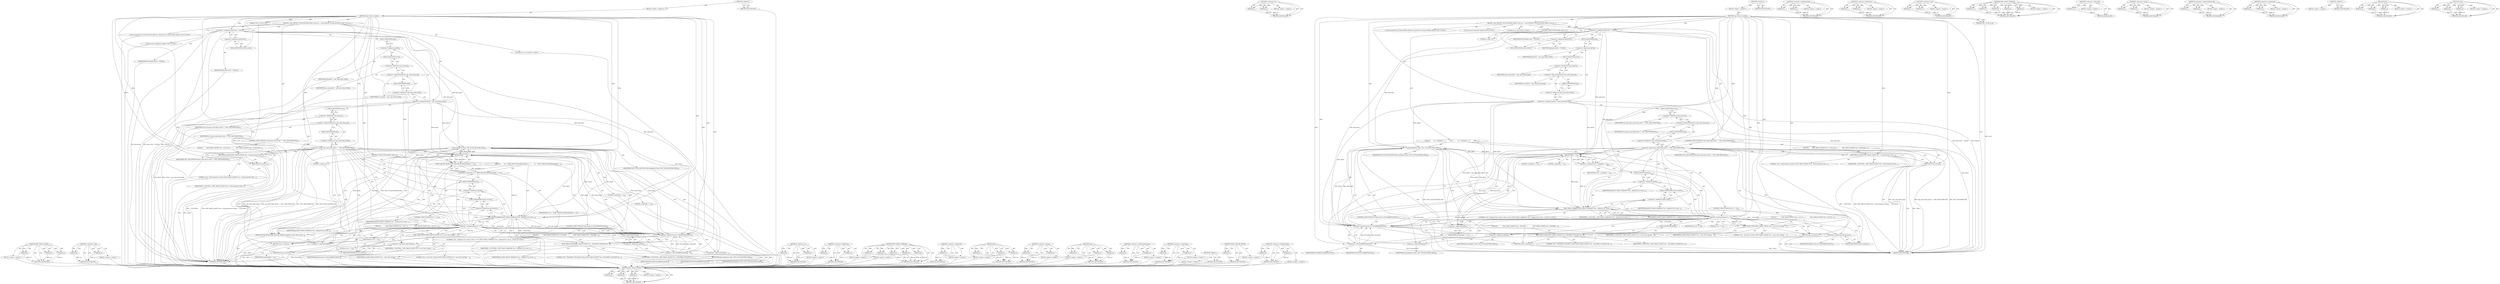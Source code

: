 digraph "&lt;operator&gt;.lessEqualsThan" {
vulnerable_146 [label=<(METHOD,BTIF_TRACE_EVENT)>];
vulnerable_147 [label=<(PARAM,p1)>];
vulnerable_148 [label=<(PARAM,p2)>];
vulnerable_149 [label=<(PARAM,p3)>];
vulnerable_150 [label=<(BLOCK,&lt;empty&gt;,&lt;empty&gt;)>];
vulnerable_151 [label=<(METHOD_RETURN,ANY)>];
vulnerable_175 [label=<(METHOD,&lt;operator&gt;.or)>];
vulnerable_176 [label=<(PARAM,p1)>];
vulnerable_177 [label=<(PARAM,p2)>];
vulnerable_178 [label=<(BLOCK,&lt;empty&gt;,&lt;empty&gt;)>];
vulnerable_179 [label=<(METHOD_RETURN,ANY)>];
vulnerable_6 [label=<(METHOD,&lt;global&gt;)<SUB>1</SUB>>];
vulnerable_7 [label=<(BLOCK,&lt;empty&gt;,&lt;empty&gt;)<SUB>1</SUB>>];
vulnerable_8 [label=<(METHOD,uipc_flush_ch_locked)<SUB>1</SUB>>];
vulnerable_9 [label=<(PARAM,tUIPC_CH_ID ch_id)<SUB>1</SUB>>];
vulnerable_10 [label=<(BLOCK,{
 char buf[UIPC_FLUSH_BUFFER_SIZE];
 struct po...,{
 char buf[UIPC_FLUSH_BUFFER_SIZE];
 struct po...)<SUB>2</SUB>>];
vulnerable_11 [label="<(LOCAL,char[UIPC_FLUSH_BUFFER_SIZE] buf: char[UIPC_FLUSH_BUFFER_SIZE])<SUB>3</SUB>>"];
vulnerable_12 [label="<(LOCAL,struct pollfd pfd: pollfd)<SUB>4</SUB>>"];
vulnerable_13 [label="<(LOCAL,int ret: int)<SUB>5</SUB>>"];
vulnerable_14 [label=<(&lt;operator&gt;.assignment,pfd.events = POLLIN)<SUB>7</SUB>>];
vulnerable_15 [label=<(&lt;operator&gt;.fieldAccess,pfd.events)<SUB>7</SUB>>];
vulnerable_16 [label=<(IDENTIFIER,pfd,pfd.events = POLLIN)<SUB>7</SUB>>];
vulnerable_17 [label=<(FIELD_IDENTIFIER,events,events)<SUB>7</SUB>>];
vulnerable_18 [label=<(IDENTIFIER,POLLIN,pfd.events = POLLIN)<SUB>7</SUB>>];
vulnerable_19 [label=<(&lt;operator&gt;.assignment,pfd.fd = uipc_main.ch[ch_id].fd)<SUB>8</SUB>>];
vulnerable_20 [label=<(&lt;operator&gt;.fieldAccess,pfd.fd)<SUB>8</SUB>>];
vulnerable_21 [label=<(IDENTIFIER,pfd,pfd.fd = uipc_main.ch[ch_id].fd)<SUB>8</SUB>>];
vulnerable_22 [label=<(FIELD_IDENTIFIER,fd,fd)<SUB>8</SUB>>];
vulnerable_23 [label=<(&lt;operator&gt;.fieldAccess,uipc_main.ch[ch_id].fd)<SUB>8</SUB>>];
vulnerable_24 [label=<(&lt;operator&gt;.indirectIndexAccess,uipc_main.ch[ch_id])<SUB>8</SUB>>];
vulnerable_25 [label=<(&lt;operator&gt;.fieldAccess,uipc_main.ch)<SUB>8</SUB>>];
vulnerable_26 [label=<(IDENTIFIER,uipc_main,pfd.fd = uipc_main.ch[ch_id].fd)<SUB>8</SUB>>];
vulnerable_27 [label=<(FIELD_IDENTIFIER,ch,ch)<SUB>8</SUB>>];
vulnerable_28 [label=<(IDENTIFIER,ch_id,pfd.fd = uipc_main.ch[ch_id].fd)<SUB>8</SUB>>];
vulnerable_29 [label=<(FIELD_IDENTIFIER,fd,fd)<SUB>8</SUB>>];
vulnerable_30 [label=<(CONTROL_STRUCTURE,IF,if (uipc_main.ch[ch_id].fd == UIPC_DISCONNECTED))<SUB>10</SUB>>];
vulnerable_31 [label=<(&lt;operator&gt;.equals,uipc_main.ch[ch_id].fd == UIPC_DISCONNECTED)<SUB>10</SUB>>];
vulnerable_32 [label=<(&lt;operator&gt;.fieldAccess,uipc_main.ch[ch_id].fd)<SUB>10</SUB>>];
vulnerable_33 [label=<(&lt;operator&gt;.indirectIndexAccess,uipc_main.ch[ch_id])<SUB>10</SUB>>];
vulnerable_34 [label=<(&lt;operator&gt;.fieldAccess,uipc_main.ch)<SUB>10</SUB>>];
vulnerable_35 [label=<(IDENTIFIER,uipc_main,uipc_main.ch[ch_id].fd == UIPC_DISCONNECTED)<SUB>10</SUB>>];
vulnerable_36 [label=<(FIELD_IDENTIFIER,ch,ch)<SUB>10</SUB>>];
vulnerable_37 [label=<(IDENTIFIER,ch_id,uipc_main.ch[ch_id].fd == UIPC_DISCONNECTED)<SUB>10</SUB>>];
vulnerable_38 [label=<(FIELD_IDENTIFIER,fd,fd)<SUB>10</SUB>>];
vulnerable_39 [label=<(IDENTIFIER,UIPC_DISCONNECTED,uipc_main.ch[ch_id].fd == UIPC_DISCONNECTED)<SUB>10</SUB>>];
vulnerable_40 [label=<(BLOCK,{
        BTIF_TRACE_EVENT(&quot;%s() - fd disconnec...,{
        BTIF_TRACE_EVENT(&quot;%s() - fd disconnec...)<SUB>11</SUB>>];
vulnerable_41 [label=<(BTIF_TRACE_EVENT,BTIF_TRACE_EVENT(&quot;%s() - fd disconnected. Exiti...)<SUB>12</SUB>>];
vulnerable_42 [label=<(LITERAL,&quot;%s() - fd disconnected. Exiting&quot;,BTIF_TRACE_EVENT(&quot;%s() - fd disconnected. Exiti...)<SUB>12</SUB>>];
vulnerable_43 [label=<(IDENTIFIER,__FUNCTION__,BTIF_TRACE_EVENT(&quot;%s() - fd disconnected. Exiti...)<SUB>12</SUB>>];
vulnerable_44 [label=<(RETURN,return;,return;)<SUB>13</SUB>>];
vulnerable_45 [label=<(CONTROL_STRUCTURE,WHILE,while (1))<SUB>17</SUB>>];
vulnerable_46 [label=<(LITERAL,1,while (1))<SUB>17</SUB>>];
vulnerable_47 [label=<(BLOCK,{
        ret = poll(&amp;pfd, 1, 1);
         BTIF...,{
        ret = poll(&amp;pfd, 1, 1);
         BTIF...)<SUB>18</SUB>>];
vulnerable_48 [label=<(&lt;operator&gt;.assignment,ret = poll(&amp;pfd, 1, 1))<SUB>19</SUB>>];
vulnerable_49 [label=<(IDENTIFIER,ret,ret = poll(&amp;pfd, 1, 1))<SUB>19</SUB>>];
vulnerable_50 [label=<(poll,poll(&amp;pfd, 1, 1))<SUB>19</SUB>>];
vulnerable_51 [label=<(&lt;operator&gt;.addressOf,&amp;pfd)<SUB>19</SUB>>];
vulnerable_52 [label=<(IDENTIFIER,pfd,poll(&amp;pfd, 1, 1))<SUB>19</SUB>>];
vulnerable_53 [label=<(LITERAL,1,poll(&amp;pfd, 1, 1))<SUB>19</SUB>>];
vulnerable_54 [label=<(LITERAL,1,poll(&amp;pfd, 1, 1))<SUB>19</SUB>>];
vulnerable_55 [label=<(BTIF_TRACE_VERBOSE,BTIF_TRACE_VERBOSE(&quot;%s() - polling fd %d, reven...)<SUB>20</SUB>>];
vulnerable_56 [label="<(LITERAL,&quot;%s() - polling fd %d, revents: 0x%x, ret %d&quot;,BTIF_TRACE_VERBOSE(&quot;%s() - polling fd %d, reven...)<SUB>20</SUB>>"];
vulnerable_57 [label=<(IDENTIFIER,__FUNCTION__,BTIF_TRACE_VERBOSE(&quot;%s() - polling fd %d, reven...)<SUB>21</SUB>>];
vulnerable_58 [label=<(&lt;operator&gt;.fieldAccess,pfd.fd)<SUB>21</SUB>>];
vulnerable_59 [label=<(IDENTIFIER,pfd,BTIF_TRACE_VERBOSE(&quot;%s() - polling fd %d, reven...)<SUB>21</SUB>>];
vulnerable_60 [label=<(FIELD_IDENTIFIER,fd,fd)<SUB>21</SUB>>];
vulnerable_61 [label=<(&lt;operator&gt;.fieldAccess,pfd.revents)<SUB>21</SUB>>];
vulnerable_62 [label=<(IDENTIFIER,pfd,BTIF_TRACE_VERBOSE(&quot;%s() - polling fd %d, reven...)<SUB>21</SUB>>];
vulnerable_63 [label=<(FIELD_IDENTIFIER,revents,revents)<SUB>21</SUB>>];
vulnerable_64 [label=<(IDENTIFIER,ret,BTIF_TRACE_VERBOSE(&quot;%s() - polling fd %d, reven...)<SUB>21</SUB>>];
vulnerable_65 [label=<(CONTROL_STRUCTURE,IF,if (pfd.revents &amp; (POLLERR|POLLHUP)))<SUB>23</SUB>>];
vulnerable_66 [label=<(&lt;operator&gt;.and,pfd.revents &amp; (POLLERR|POLLHUP))<SUB>23</SUB>>];
vulnerable_67 [label=<(&lt;operator&gt;.fieldAccess,pfd.revents)<SUB>23</SUB>>];
vulnerable_68 [label=<(IDENTIFIER,pfd,pfd.revents &amp; (POLLERR|POLLHUP))<SUB>23</SUB>>];
vulnerable_69 [label=<(FIELD_IDENTIFIER,revents,revents)<SUB>23</SUB>>];
vulnerable_70 [label=<(&lt;operator&gt;.or,POLLERR|POLLHUP)<SUB>23</SUB>>];
vulnerable_71 [label=<(IDENTIFIER,POLLERR,POLLERR|POLLHUP)<SUB>23</SUB>>];
vulnerable_72 [label=<(IDENTIFIER,POLLHUP,POLLERR|POLLHUP)<SUB>23</SUB>>];
vulnerable_73 [label=<(BLOCK,{
            BTIF_TRACE_EVENT(&quot;%s() - POLLERR ...,{
            BTIF_TRACE_EVENT(&quot;%s() - POLLERR ...)<SUB>24</SUB>>];
vulnerable_74 [label=<(BTIF_TRACE_EVENT,BTIF_TRACE_EVENT(&quot;%s() - POLLERR or POLLHUP. Ex...)<SUB>25</SUB>>];
vulnerable_75 [label=<(LITERAL,&quot;%s() - POLLERR or POLLHUP. Exiting&quot;,BTIF_TRACE_EVENT(&quot;%s() - POLLERR or POLLHUP. Ex...)<SUB>25</SUB>>];
vulnerable_76 [label=<(IDENTIFIER,__FUNCTION__,BTIF_TRACE_EVENT(&quot;%s() - POLLERR or POLLHUP. Ex...)<SUB>25</SUB>>];
vulnerable_77 [label=<(RETURN,return;,return;)<SUB>26</SUB>>];
vulnerable_78 [label=<(CONTROL_STRUCTURE,IF,if (ret &lt;= 0))<SUB>29</SUB>>];
vulnerable_79 [label=<(&lt;operator&gt;.lessEqualsThan,ret &lt;= 0)<SUB>29</SUB>>];
vulnerable_80 [label=<(IDENTIFIER,ret,ret &lt;= 0)<SUB>29</SUB>>];
vulnerable_81 [label=<(LITERAL,0,ret &lt;= 0)<SUB>29</SUB>>];
vulnerable_82 [label=<(BLOCK,{
            BTIF_TRACE_EVENT(&quot;%s() - error (%...,{
            BTIF_TRACE_EVENT(&quot;%s() - error (%...)<SUB>30</SUB>>];
vulnerable_83 [label=<(BTIF_TRACE_EVENT,BTIF_TRACE_EVENT(&quot;%s() - error (%d). Exiting&quot;, ...)<SUB>31</SUB>>];
vulnerable_84 [label=<(LITERAL,&quot;%s() - error (%d). Exiting&quot;,BTIF_TRACE_EVENT(&quot;%s() - error (%d). Exiting&quot;, ...)<SUB>31</SUB>>];
vulnerable_85 [label=<(IDENTIFIER,__FUNCTION__,BTIF_TRACE_EVENT(&quot;%s() - error (%d). Exiting&quot;, ...)<SUB>31</SUB>>];
vulnerable_86 [label=<(IDENTIFIER,ret,BTIF_TRACE_EVENT(&quot;%s() - error (%d). Exiting&quot;, ...)<SUB>31</SUB>>];
vulnerable_87 [label=<(RETURN,return;,return;)<SUB>32</SUB>>];
vulnerable_88 [label=<(read,read(pfd.fd, &amp;buf, UIPC_FLUSH_BUFFER_SIZE))<SUB>38</SUB>>];
vulnerable_89 [label=<(&lt;operator&gt;.fieldAccess,pfd.fd)<SUB>38</SUB>>];
vulnerable_90 [label=<(IDENTIFIER,pfd,read(pfd.fd, &amp;buf, UIPC_FLUSH_BUFFER_SIZE))<SUB>38</SUB>>];
vulnerable_91 [label=<(FIELD_IDENTIFIER,fd,fd)<SUB>38</SUB>>];
vulnerable_92 [label=<(&lt;operator&gt;.addressOf,&amp;buf)<SUB>38</SUB>>];
vulnerable_93 [label=<(IDENTIFIER,buf,read(pfd.fd, &amp;buf, UIPC_FLUSH_BUFFER_SIZE))<SUB>38</SUB>>];
vulnerable_94 [label=<(IDENTIFIER,UIPC_FLUSH_BUFFER_SIZE,read(pfd.fd, &amp;buf, UIPC_FLUSH_BUFFER_SIZE))<SUB>38</SUB>>];
vulnerable_95 [label=<(METHOD_RETURN,void)<SUB>1</SUB>>];
vulnerable_97 [label=<(METHOD_RETURN,ANY)<SUB>1</SUB>>];
vulnerable_180 [label=<(METHOD,&lt;operator&gt;.lessEqualsThan)>];
vulnerable_181 [label=<(PARAM,p1)>];
vulnerable_182 [label=<(PARAM,p2)>];
vulnerable_183 [label=<(BLOCK,&lt;empty&gt;,&lt;empty&gt;)>];
vulnerable_184 [label=<(METHOD_RETURN,ANY)>];
vulnerable_131 [label=<(METHOD,&lt;operator&gt;.fieldAccess)>];
vulnerable_132 [label=<(PARAM,p1)>];
vulnerable_133 [label=<(PARAM,p2)>];
vulnerable_134 [label=<(BLOCK,&lt;empty&gt;,&lt;empty&gt;)>];
vulnerable_135 [label=<(METHOD_RETURN,ANY)>];
vulnerable_170 [label=<(METHOD,&lt;operator&gt;.and)>];
vulnerable_171 [label=<(PARAM,p1)>];
vulnerable_172 [label=<(PARAM,p2)>];
vulnerable_173 [label=<(BLOCK,&lt;empty&gt;,&lt;empty&gt;)>];
vulnerable_174 [label=<(METHOD_RETURN,ANY)>];
vulnerable_162 [label=<(METHOD,BTIF_TRACE_VERBOSE)>];
vulnerable_163 [label=<(PARAM,p1)>];
vulnerable_164 [label=<(PARAM,p2)>];
vulnerable_165 [label=<(PARAM,p3)>];
vulnerable_166 [label=<(PARAM,p4)>];
vulnerable_167 [label=<(PARAM,p5)>];
vulnerable_168 [label=<(BLOCK,&lt;empty&gt;,&lt;empty&gt;)>];
vulnerable_169 [label=<(METHOD_RETURN,ANY)>];
vulnerable_158 [label=<(METHOD,&lt;operator&gt;.addressOf)>];
vulnerable_159 [label=<(PARAM,p1)>];
vulnerable_160 [label=<(BLOCK,&lt;empty&gt;,&lt;empty&gt;)>];
vulnerable_161 [label=<(METHOD_RETURN,ANY)>];
vulnerable_141 [label=<(METHOD,&lt;operator&gt;.equals)>];
vulnerable_142 [label=<(PARAM,p1)>];
vulnerable_143 [label=<(PARAM,p2)>];
vulnerable_144 [label=<(BLOCK,&lt;empty&gt;,&lt;empty&gt;)>];
vulnerable_145 [label=<(METHOD_RETURN,ANY)>];
vulnerable_136 [label=<(METHOD,&lt;operator&gt;.indirectIndexAccess)>];
vulnerable_137 [label=<(PARAM,p1)>];
vulnerable_138 [label=<(PARAM,p2)>];
vulnerable_139 [label=<(BLOCK,&lt;empty&gt;,&lt;empty&gt;)>];
vulnerable_140 [label=<(METHOD_RETURN,ANY)>];
vulnerable_126 [label=<(METHOD,&lt;operator&gt;.assignment)>];
vulnerable_127 [label=<(PARAM,p1)>];
vulnerable_128 [label=<(PARAM,p2)>];
vulnerable_129 [label=<(BLOCK,&lt;empty&gt;,&lt;empty&gt;)>];
vulnerable_130 [label=<(METHOD_RETURN,ANY)>];
vulnerable_120 [label=<(METHOD,&lt;global&gt;)<SUB>1</SUB>>];
vulnerable_121 [label=<(BLOCK,&lt;empty&gt;,&lt;empty&gt;)>];
vulnerable_122 [label=<(METHOD_RETURN,ANY)>];
vulnerable_152 [label=<(METHOD,poll)>];
vulnerable_153 [label=<(PARAM,p1)>];
vulnerable_154 [label=<(PARAM,p2)>];
vulnerable_155 [label=<(PARAM,p3)>];
vulnerable_156 [label=<(BLOCK,&lt;empty&gt;,&lt;empty&gt;)>];
vulnerable_157 [label=<(METHOD_RETURN,ANY)>];
vulnerable_185 [label=<(METHOD,read)>];
vulnerable_186 [label=<(PARAM,p1)>];
vulnerable_187 [label=<(PARAM,p2)>];
vulnerable_188 [label=<(PARAM,p3)>];
vulnerable_189 [label=<(BLOCK,&lt;empty&gt;,&lt;empty&gt;)>];
vulnerable_190 [label=<(METHOD_RETURN,ANY)>];
fixed_148 [label=<(METHOD,BTIF_TRACE_EVENT)>];
fixed_149 [label=<(PARAM,p1)>];
fixed_150 [label=<(PARAM,p2)>];
fixed_151 [label=<(PARAM,p3)>];
fixed_152 [label=<(BLOCK,&lt;empty&gt;,&lt;empty&gt;)>];
fixed_153 [label=<(METHOD_RETURN,ANY)>];
fixed_176 [label=<(METHOD,&lt;operator&gt;.and)>];
fixed_177 [label=<(PARAM,p1)>];
fixed_178 [label=<(PARAM,p2)>];
fixed_179 [label=<(BLOCK,&lt;empty&gt;,&lt;empty&gt;)>];
fixed_180 [label=<(METHOD_RETURN,ANY)>];
fixed_6 [label=<(METHOD,&lt;global&gt;)<SUB>1</SUB>>];
fixed_7 [label=<(BLOCK,&lt;empty&gt;,&lt;empty&gt;)<SUB>1</SUB>>];
fixed_8 [label=<(METHOD,uipc_flush_ch_locked)<SUB>1</SUB>>];
fixed_9 [label=<(PARAM,tUIPC_CH_ID ch_id)<SUB>1</SUB>>];
fixed_10 [label=<(BLOCK,{
 char buf[UIPC_FLUSH_BUFFER_SIZE];
 struct po...,{
 char buf[UIPC_FLUSH_BUFFER_SIZE];
 struct po...)<SUB>2</SUB>>];
fixed_11 [label="<(LOCAL,char[UIPC_FLUSH_BUFFER_SIZE] buf: char[UIPC_FLUSH_BUFFER_SIZE])<SUB>3</SUB>>"];
fixed_12 [label="<(LOCAL,struct pollfd pfd: pollfd)<SUB>4</SUB>>"];
fixed_13 [label="<(LOCAL,int ret: int)<SUB>5</SUB>>"];
fixed_14 [label=<(&lt;operator&gt;.assignment,pfd.events = POLLIN)<SUB>7</SUB>>];
fixed_15 [label=<(&lt;operator&gt;.fieldAccess,pfd.events)<SUB>7</SUB>>];
fixed_16 [label=<(IDENTIFIER,pfd,pfd.events = POLLIN)<SUB>7</SUB>>];
fixed_17 [label=<(FIELD_IDENTIFIER,events,events)<SUB>7</SUB>>];
fixed_18 [label=<(IDENTIFIER,POLLIN,pfd.events = POLLIN)<SUB>7</SUB>>];
fixed_19 [label=<(&lt;operator&gt;.assignment,pfd.fd = uipc_main.ch[ch_id].fd)<SUB>8</SUB>>];
fixed_20 [label=<(&lt;operator&gt;.fieldAccess,pfd.fd)<SUB>8</SUB>>];
fixed_21 [label=<(IDENTIFIER,pfd,pfd.fd = uipc_main.ch[ch_id].fd)<SUB>8</SUB>>];
fixed_22 [label=<(FIELD_IDENTIFIER,fd,fd)<SUB>8</SUB>>];
fixed_23 [label=<(&lt;operator&gt;.fieldAccess,uipc_main.ch[ch_id].fd)<SUB>8</SUB>>];
fixed_24 [label=<(&lt;operator&gt;.indirectIndexAccess,uipc_main.ch[ch_id])<SUB>8</SUB>>];
fixed_25 [label=<(&lt;operator&gt;.fieldAccess,uipc_main.ch)<SUB>8</SUB>>];
fixed_26 [label=<(IDENTIFIER,uipc_main,pfd.fd = uipc_main.ch[ch_id].fd)<SUB>8</SUB>>];
fixed_27 [label=<(FIELD_IDENTIFIER,ch,ch)<SUB>8</SUB>>];
fixed_28 [label=<(IDENTIFIER,ch_id,pfd.fd = uipc_main.ch[ch_id].fd)<SUB>8</SUB>>];
fixed_29 [label=<(FIELD_IDENTIFIER,fd,fd)<SUB>8</SUB>>];
fixed_30 [label=<(CONTROL_STRUCTURE,IF,if (uipc_main.ch[ch_id].fd == UIPC_DISCONNECTED))<SUB>10</SUB>>];
fixed_31 [label=<(&lt;operator&gt;.equals,uipc_main.ch[ch_id].fd == UIPC_DISCONNECTED)<SUB>10</SUB>>];
fixed_32 [label=<(&lt;operator&gt;.fieldAccess,uipc_main.ch[ch_id].fd)<SUB>10</SUB>>];
fixed_33 [label=<(&lt;operator&gt;.indirectIndexAccess,uipc_main.ch[ch_id])<SUB>10</SUB>>];
fixed_34 [label=<(&lt;operator&gt;.fieldAccess,uipc_main.ch)<SUB>10</SUB>>];
fixed_35 [label=<(IDENTIFIER,uipc_main,uipc_main.ch[ch_id].fd == UIPC_DISCONNECTED)<SUB>10</SUB>>];
fixed_36 [label=<(FIELD_IDENTIFIER,ch,ch)<SUB>10</SUB>>];
fixed_37 [label=<(IDENTIFIER,ch_id,uipc_main.ch[ch_id].fd == UIPC_DISCONNECTED)<SUB>10</SUB>>];
fixed_38 [label=<(FIELD_IDENTIFIER,fd,fd)<SUB>10</SUB>>];
fixed_39 [label=<(IDENTIFIER,UIPC_DISCONNECTED,uipc_main.ch[ch_id].fd == UIPC_DISCONNECTED)<SUB>10</SUB>>];
fixed_40 [label=<(BLOCK,{
        BTIF_TRACE_EVENT(&quot;%s() - fd disconnec...,{
        BTIF_TRACE_EVENT(&quot;%s() - fd disconnec...)<SUB>11</SUB>>];
fixed_41 [label=<(BTIF_TRACE_EVENT,BTIF_TRACE_EVENT(&quot;%s() - fd disconnected. Exiti...)<SUB>12</SUB>>];
fixed_42 [label=<(LITERAL,&quot;%s() - fd disconnected. Exiting&quot;,BTIF_TRACE_EVENT(&quot;%s() - fd disconnected. Exiti...)<SUB>12</SUB>>];
fixed_43 [label=<(IDENTIFIER,__FUNCTION__,BTIF_TRACE_EVENT(&quot;%s() - fd disconnected. Exiti...)<SUB>12</SUB>>];
fixed_44 [label=<(RETURN,return;,return;)<SUB>13</SUB>>];
fixed_45 [label=<(CONTROL_STRUCTURE,WHILE,while (1))<SUB>17</SUB>>];
fixed_46 [label=<(LITERAL,1,while (1))<SUB>17</SUB>>];
fixed_47 [label=<(BLOCK,{
        ret = TEMP_FAILURE_RETRY(poll(&amp;pfd, 1...,{
        ret = TEMP_FAILURE_RETRY(poll(&amp;pfd, 1...)<SUB>18</SUB>>];
fixed_48 [label=<(&lt;operator&gt;.assignment,ret = TEMP_FAILURE_RETRY(poll(&amp;pfd, 1, 1)))<SUB>19</SUB>>];
fixed_49 [label=<(IDENTIFIER,ret,ret = TEMP_FAILURE_RETRY(poll(&amp;pfd, 1, 1)))<SUB>19</SUB>>];
fixed_50 [label=<(TEMP_FAILURE_RETRY,TEMP_FAILURE_RETRY(poll(&amp;pfd, 1, 1)))<SUB>19</SUB>>];
fixed_51 [label=<(poll,poll(&amp;pfd, 1, 1))<SUB>19</SUB>>];
fixed_52 [label=<(&lt;operator&gt;.addressOf,&amp;pfd)<SUB>19</SUB>>];
fixed_53 [label=<(IDENTIFIER,pfd,poll(&amp;pfd, 1, 1))<SUB>19</SUB>>];
fixed_54 [label=<(LITERAL,1,poll(&amp;pfd, 1, 1))<SUB>19</SUB>>];
fixed_55 [label=<(LITERAL,1,poll(&amp;pfd, 1, 1))<SUB>19</SUB>>];
fixed_56 [label=<(BTIF_TRACE_VERBOSE,BTIF_TRACE_VERBOSE(&quot;%s() - polling fd %d, reven...)<SUB>20</SUB>>];
fixed_57 [label="<(LITERAL,&quot;%s() - polling fd %d, revents: 0x%x, ret %d&quot;,BTIF_TRACE_VERBOSE(&quot;%s() - polling fd %d, reven...)<SUB>20</SUB>>"];
fixed_58 [label=<(IDENTIFIER,__FUNCTION__,BTIF_TRACE_VERBOSE(&quot;%s() - polling fd %d, reven...)<SUB>21</SUB>>];
fixed_59 [label=<(&lt;operator&gt;.fieldAccess,pfd.fd)<SUB>21</SUB>>];
fixed_60 [label=<(IDENTIFIER,pfd,BTIF_TRACE_VERBOSE(&quot;%s() - polling fd %d, reven...)<SUB>21</SUB>>];
fixed_61 [label=<(FIELD_IDENTIFIER,fd,fd)<SUB>21</SUB>>];
fixed_62 [label=<(&lt;operator&gt;.fieldAccess,pfd.revents)<SUB>21</SUB>>];
fixed_63 [label=<(IDENTIFIER,pfd,BTIF_TRACE_VERBOSE(&quot;%s() - polling fd %d, reven...)<SUB>21</SUB>>];
fixed_64 [label=<(FIELD_IDENTIFIER,revents,revents)<SUB>21</SUB>>];
fixed_65 [label=<(IDENTIFIER,ret,BTIF_TRACE_VERBOSE(&quot;%s() - polling fd %d, reven...)<SUB>21</SUB>>];
fixed_66 [label=<(CONTROL_STRUCTURE,IF,if (pfd.revents &amp; (POLLERR|POLLHUP)))<SUB>23</SUB>>];
fixed_67 [label=<(&lt;operator&gt;.and,pfd.revents &amp; (POLLERR|POLLHUP))<SUB>23</SUB>>];
fixed_68 [label=<(&lt;operator&gt;.fieldAccess,pfd.revents)<SUB>23</SUB>>];
fixed_69 [label=<(IDENTIFIER,pfd,pfd.revents &amp; (POLLERR|POLLHUP))<SUB>23</SUB>>];
fixed_70 [label=<(FIELD_IDENTIFIER,revents,revents)<SUB>23</SUB>>];
fixed_71 [label=<(&lt;operator&gt;.or,POLLERR|POLLHUP)<SUB>23</SUB>>];
fixed_72 [label=<(IDENTIFIER,POLLERR,POLLERR|POLLHUP)<SUB>23</SUB>>];
fixed_73 [label=<(IDENTIFIER,POLLHUP,POLLERR|POLLHUP)<SUB>23</SUB>>];
fixed_74 [label=<(BLOCK,{
            BTIF_TRACE_EVENT(&quot;%s() - POLLERR ...,{
            BTIF_TRACE_EVENT(&quot;%s() - POLLERR ...)<SUB>24</SUB>>];
fixed_75 [label=<(BTIF_TRACE_EVENT,BTIF_TRACE_EVENT(&quot;%s() - POLLERR or POLLHUP. Ex...)<SUB>25</SUB>>];
fixed_76 [label=<(LITERAL,&quot;%s() - POLLERR or POLLHUP. Exiting&quot;,BTIF_TRACE_EVENT(&quot;%s() - POLLERR or POLLHUP. Ex...)<SUB>25</SUB>>];
fixed_77 [label=<(IDENTIFIER,__FUNCTION__,BTIF_TRACE_EVENT(&quot;%s() - POLLERR or POLLHUP. Ex...)<SUB>25</SUB>>];
fixed_78 [label=<(RETURN,return;,return;)<SUB>26</SUB>>];
fixed_79 [label=<(CONTROL_STRUCTURE,IF,if (ret &lt;= 0))<SUB>29</SUB>>];
fixed_80 [label=<(&lt;operator&gt;.lessEqualsThan,ret &lt;= 0)<SUB>29</SUB>>];
fixed_81 [label=<(IDENTIFIER,ret,ret &lt;= 0)<SUB>29</SUB>>];
fixed_82 [label=<(LITERAL,0,ret &lt;= 0)<SUB>29</SUB>>];
fixed_83 [label=<(BLOCK,{
            BTIF_TRACE_EVENT(&quot;%s() - error (%...,{
            BTIF_TRACE_EVENT(&quot;%s() - error (%...)<SUB>30</SUB>>];
fixed_84 [label=<(BTIF_TRACE_EVENT,BTIF_TRACE_EVENT(&quot;%s() - error (%d). Exiting&quot;, ...)<SUB>31</SUB>>];
fixed_85 [label=<(LITERAL,&quot;%s() - error (%d). Exiting&quot;,BTIF_TRACE_EVENT(&quot;%s() - error (%d). Exiting&quot;, ...)<SUB>31</SUB>>];
fixed_86 [label=<(IDENTIFIER,__FUNCTION__,BTIF_TRACE_EVENT(&quot;%s() - error (%d). Exiting&quot;, ...)<SUB>31</SUB>>];
fixed_87 [label=<(IDENTIFIER,ret,BTIF_TRACE_EVENT(&quot;%s() - error (%d). Exiting&quot;, ...)<SUB>31</SUB>>];
fixed_88 [label=<(RETURN,return;,return;)<SUB>32</SUB>>];
fixed_89 [label=<(TEMP_FAILURE_RETRY,TEMP_FAILURE_RETRY(read(pfd.fd, &amp;buf, UIPC_FLUS...)<SUB>38</SUB>>];
fixed_90 [label=<(read,read(pfd.fd, &amp;buf, UIPC_FLUSH_BUFFER_SIZE))<SUB>38</SUB>>];
fixed_91 [label=<(&lt;operator&gt;.fieldAccess,pfd.fd)<SUB>38</SUB>>];
fixed_92 [label=<(IDENTIFIER,pfd,read(pfd.fd, &amp;buf, UIPC_FLUSH_BUFFER_SIZE))<SUB>38</SUB>>];
fixed_93 [label=<(FIELD_IDENTIFIER,fd,fd)<SUB>38</SUB>>];
fixed_94 [label=<(&lt;operator&gt;.addressOf,&amp;buf)<SUB>38</SUB>>];
fixed_95 [label=<(IDENTIFIER,buf,read(pfd.fd, &amp;buf, UIPC_FLUSH_BUFFER_SIZE))<SUB>38</SUB>>];
fixed_96 [label=<(IDENTIFIER,UIPC_FLUSH_BUFFER_SIZE,read(pfd.fd, &amp;buf, UIPC_FLUSH_BUFFER_SIZE))<SUB>38</SUB>>];
fixed_97 [label=<(METHOD_RETURN,void)<SUB>1</SUB>>];
fixed_99 [label=<(METHOD_RETURN,ANY)<SUB>1</SUB>>];
fixed_181 [label=<(METHOD,&lt;operator&gt;.or)>];
fixed_182 [label=<(PARAM,p1)>];
fixed_183 [label=<(PARAM,p2)>];
fixed_184 [label=<(BLOCK,&lt;empty&gt;,&lt;empty&gt;)>];
fixed_185 [label=<(METHOD_RETURN,ANY)>];
fixed_133 [label=<(METHOD,&lt;operator&gt;.fieldAccess)>];
fixed_134 [label=<(PARAM,p1)>];
fixed_135 [label=<(PARAM,p2)>];
fixed_136 [label=<(BLOCK,&lt;empty&gt;,&lt;empty&gt;)>];
fixed_137 [label=<(METHOD_RETURN,ANY)>];
fixed_168 [label=<(METHOD,BTIF_TRACE_VERBOSE)>];
fixed_169 [label=<(PARAM,p1)>];
fixed_170 [label=<(PARAM,p2)>];
fixed_171 [label=<(PARAM,p3)>];
fixed_172 [label=<(PARAM,p4)>];
fixed_173 [label=<(PARAM,p5)>];
fixed_174 [label=<(BLOCK,&lt;empty&gt;,&lt;empty&gt;)>];
fixed_175 [label=<(METHOD_RETURN,ANY)>];
fixed_164 [label=<(METHOD,&lt;operator&gt;.addressOf)>];
fixed_165 [label=<(PARAM,p1)>];
fixed_166 [label=<(BLOCK,&lt;empty&gt;,&lt;empty&gt;)>];
fixed_167 [label=<(METHOD_RETURN,ANY)>];
fixed_158 [label=<(METHOD,poll)>];
fixed_159 [label=<(PARAM,p1)>];
fixed_160 [label=<(PARAM,p2)>];
fixed_161 [label=<(PARAM,p3)>];
fixed_162 [label=<(BLOCK,&lt;empty&gt;,&lt;empty&gt;)>];
fixed_163 [label=<(METHOD_RETURN,ANY)>];
fixed_143 [label=<(METHOD,&lt;operator&gt;.equals)>];
fixed_144 [label=<(PARAM,p1)>];
fixed_145 [label=<(PARAM,p2)>];
fixed_146 [label=<(BLOCK,&lt;empty&gt;,&lt;empty&gt;)>];
fixed_147 [label=<(METHOD_RETURN,ANY)>];
fixed_191 [label=<(METHOD,read)>];
fixed_192 [label=<(PARAM,p1)>];
fixed_193 [label=<(PARAM,p2)>];
fixed_194 [label=<(PARAM,p3)>];
fixed_195 [label=<(BLOCK,&lt;empty&gt;,&lt;empty&gt;)>];
fixed_196 [label=<(METHOD_RETURN,ANY)>];
fixed_138 [label=<(METHOD,&lt;operator&gt;.indirectIndexAccess)>];
fixed_139 [label=<(PARAM,p1)>];
fixed_140 [label=<(PARAM,p2)>];
fixed_141 [label=<(BLOCK,&lt;empty&gt;,&lt;empty&gt;)>];
fixed_142 [label=<(METHOD_RETURN,ANY)>];
fixed_128 [label=<(METHOD,&lt;operator&gt;.assignment)>];
fixed_129 [label=<(PARAM,p1)>];
fixed_130 [label=<(PARAM,p2)>];
fixed_131 [label=<(BLOCK,&lt;empty&gt;,&lt;empty&gt;)>];
fixed_132 [label=<(METHOD_RETURN,ANY)>];
fixed_122 [label=<(METHOD,&lt;global&gt;)<SUB>1</SUB>>];
fixed_123 [label=<(BLOCK,&lt;empty&gt;,&lt;empty&gt;)>];
fixed_124 [label=<(METHOD_RETURN,ANY)>];
fixed_154 [label=<(METHOD,TEMP_FAILURE_RETRY)>];
fixed_155 [label=<(PARAM,p1)>];
fixed_156 [label=<(BLOCK,&lt;empty&gt;,&lt;empty&gt;)>];
fixed_157 [label=<(METHOD_RETURN,ANY)>];
fixed_186 [label=<(METHOD,&lt;operator&gt;.lessEqualsThan)>];
fixed_187 [label=<(PARAM,p1)>];
fixed_188 [label=<(PARAM,p2)>];
fixed_189 [label=<(BLOCK,&lt;empty&gt;,&lt;empty&gt;)>];
fixed_190 [label=<(METHOD_RETURN,ANY)>];
vulnerable_146 -> vulnerable_147  [key=0, label="AST: "];
vulnerable_146 -> vulnerable_147  [key=1, label="DDG: "];
vulnerable_146 -> vulnerable_150  [key=0, label="AST: "];
vulnerable_146 -> vulnerable_148  [key=0, label="AST: "];
vulnerable_146 -> vulnerable_148  [key=1, label="DDG: "];
vulnerable_146 -> vulnerable_151  [key=0, label="AST: "];
vulnerable_146 -> vulnerable_151  [key=1, label="CFG: "];
vulnerable_146 -> vulnerable_149  [key=0, label="AST: "];
vulnerable_146 -> vulnerable_149  [key=1, label="DDG: "];
vulnerable_147 -> vulnerable_151  [key=0, label="DDG: p1"];
vulnerable_148 -> vulnerable_151  [key=0, label="DDG: p2"];
vulnerable_149 -> vulnerable_151  [key=0, label="DDG: p3"];
vulnerable_175 -> vulnerable_176  [key=0, label="AST: "];
vulnerable_175 -> vulnerable_176  [key=1, label="DDG: "];
vulnerable_175 -> vulnerable_178  [key=0, label="AST: "];
vulnerable_175 -> vulnerable_177  [key=0, label="AST: "];
vulnerable_175 -> vulnerable_177  [key=1, label="DDG: "];
vulnerable_175 -> vulnerable_179  [key=0, label="AST: "];
vulnerable_175 -> vulnerable_179  [key=1, label="CFG: "];
vulnerable_176 -> vulnerable_179  [key=0, label="DDG: p1"];
vulnerable_177 -> vulnerable_179  [key=0, label="DDG: p2"];
vulnerable_6 -> vulnerable_7  [key=0, label="AST: "];
vulnerable_6 -> vulnerable_97  [key=0, label="AST: "];
vulnerable_6 -> vulnerable_97  [key=1, label="CFG: "];
vulnerable_7 -> vulnerable_8  [key=0, label="AST: "];
vulnerable_8 -> vulnerable_9  [key=0, label="AST: "];
vulnerable_8 -> vulnerable_9  [key=1, label="DDG: "];
vulnerable_8 -> vulnerable_10  [key=0, label="AST: "];
vulnerable_8 -> vulnerable_95  [key=0, label="AST: "];
vulnerable_8 -> vulnerable_17  [key=0, label="CFG: "];
vulnerable_8 -> vulnerable_14  [key=0, label="DDG: "];
vulnerable_8 -> vulnerable_46  [key=0, label="DDG: "];
vulnerable_8 -> vulnerable_31  [key=0, label="DDG: "];
vulnerable_8 -> vulnerable_44  [key=0, label="DDG: "];
vulnerable_8 -> vulnerable_41  [key=0, label="DDG: "];
vulnerable_8 -> vulnerable_55  [key=0, label="DDG: "];
vulnerable_8 -> vulnerable_88  [key=0, label="DDG: "];
vulnerable_8 -> vulnerable_50  [key=0, label="DDG: "];
vulnerable_8 -> vulnerable_66  [key=0, label="DDG: "];
vulnerable_8 -> vulnerable_77  [key=0, label="DDG: "];
vulnerable_8 -> vulnerable_79  [key=0, label="DDG: "];
vulnerable_8 -> vulnerable_87  [key=0, label="DDG: "];
vulnerable_8 -> vulnerable_70  [key=0, label="DDG: "];
vulnerable_8 -> vulnerable_74  [key=0, label="DDG: "];
vulnerable_8 -> vulnerable_83  [key=0, label="DDG: "];
vulnerable_9 -> vulnerable_95  [key=0, label="DDG: ch_id"];
vulnerable_10 -> vulnerable_11  [key=0, label="AST: "];
vulnerable_10 -> vulnerable_12  [key=0, label="AST: "];
vulnerable_10 -> vulnerable_13  [key=0, label="AST: "];
vulnerable_10 -> vulnerable_14  [key=0, label="AST: "];
vulnerable_10 -> vulnerable_19  [key=0, label="AST: "];
vulnerable_10 -> vulnerable_30  [key=0, label="AST: "];
vulnerable_10 -> vulnerable_45  [key=0, label="AST: "];
vulnerable_14 -> vulnerable_15  [key=0, label="AST: "];
vulnerable_14 -> vulnerable_18  [key=0, label="AST: "];
vulnerable_14 -> vulnerable_22  [key=0, label="CFG: "];
vulnerable_14 -> vulnerable_95  [key=0, label="DDG: pfd.events"];
vulnerable_14 -> vulnerable_95  [key=1, label="DDG: pfd.events = POLLIN"];
vulnerable_14 -> vulnerable_95  [key=2, label="DDG: POLLIN"];
vulnerable_14 -> vulnerable_55  [key=0, label="DDG: pfd.events"];
vulnerable_14 -> vulnerable_88  [key=0, label="DDG: pfd.events"];
vulnerable_14 -> vulnerable_50  [key=0, label="DDG: pfd.events"];
vulnerable_14 -> vulnerable_66  [key=0, label="DDG: pfd.events"];
vulnerable_15 -> vulnerable_16  [key=0, label="AST: "];
vulnerable_15 -> vulnerable_17  [key=0, label="AST: "];
vulnerable_15 -> vulnerable_14  [key=0, label="CFG: "];
vulnerable_17 -> vulnerable_15  [key=0, label="CFG: "];
vulnerable_19 -> vulnerable_20  [key=0, label="AST: "];
vulnerable_19 -> vulnerable_23  [key=0, label="AST: "];
vulnerable_19 -> vulnerable_36  [key=0, label="CFG: "];
vulnerable_19 -> vulnerable_95  [key=0, label="DDG: pfd.fd"];
vulnerable_19 -> vulnerable_95  [key=1, label="DDG: pfd.fd = uipc_main.ch[ch_id].fd"];
vulnerable_19 -> vulnerable_55  [key=0, label="DDG: pfd.fd"];
vulnerable_19 -> vulnerable_88  [key=0, label="DDG: pfd.fd"];
vulnerable_19 -> vulnerable_50  [key=0, label="DDG: pfd.fd"];
vulnerable_19 -> vulnerable_66  [key=0, label="DDG: pfd.fd"];
vulnerable_20 -> vulnerable_21  [key=0, label="AST: "];
vulnerable_20 -> vulnerable_22  [key=0, label="AST: "];
vulnerable_20 -> vulnerable_27  [key=0, label="CFG: "];
vulnerable_22 -> vulnerable_20  [key=0, label="CFG: "];
vulnerable_23 -> vulnerable_24  [key=0, label="AST: "];
vulnerable_23 -> vulnerable_29  [key=0, label="AST: "];
vulnerable_23 -> vulnerable_19  [key=0, label="CFG: "];
vulnerable_24 -> vulnerable_25  [key=0, label="AST: "];
vulnerable_24 -> vulnerable_28  [key=0, label="AST: "];
vulnerable_24 -> vulnerable_29  [key=0, label="CFG: "];
vulnerable_25 -> vulnerable_26  [key=0, label="AST: "];
vulnerable_25 -> vulnerable_27  [key=0, label="AST: "];
vulnerable_25 -> vulnerable_24  [key=0, label="CFG: "];
vulnerable_27 -> vulnerable_25  [key=0, label="CFG: "];
vulnerable_29 -> vulnerable_23  [key=0, label="CFG: "];
vulnerable_30 -> vulnerable_31  [key=0, label="AST: "];
vulnerable_30 -> vulnerable_40  [key=0, label="AST: "];
vulnerable_31 -> vulnerable_32  [key=0, label="AST: "];
vulnerable_31 -> vulnerable_39  [key=0, label="AST: "];
vulnerable_31 -> vulnerable_41  [key=0, label="CFG: "];
vulnerable_31 -> vulnerable_41  [key=1, label="CDG: "];
vulnerable_31 -> vulnerable_95  [key=0, label="CFG: "];
vulnerable_31 -> vulnerable_95  [key=1, label="DDG: uipc_main.ch[ch_id].fd"];
vulnerable_31 -> vulnerable_95  [key=2, label="DDG: uipc_main.ch[ch_id].fd == UIPC_DISCONNECTED"];
vulnerable_31 -> vulnerable_95  [key=3, label="DDG: UIPC_DISCONNECTED"];
vulnerable_31 -> vulnerable_51  [key=0, label="CFG: "];
vulnerable_31 -> vulnerable_51  [key=1, label="CDG: "];
vulnerable_31 -> vulnerable_44  [key=0, label="CDG: "];
vulnerable_31 -> vulnerable_48  [key=0, label="CDG: "];
vulnerable_31 -> vulnerable_60  [key=0, label="CDG: "];
vulnerable_31 -> vulnerable_66  [key=0, label="CDG: "];
vulnerable_31 -> vulnerable_69  [key=0, label="CDG: "];
vulnerable_31 -> vulnerable_67  [key=0, label="CDG: "];
vulnerable_31 -> vulnerable_50  [key=0, label="CDG: "];
vulnerable_31 -> vulnerable_58  [key=0, label="CDG: "];
vulnerable_31 -> vulnerable_61  [key=0, label="CDG: "];
vulnerable_31 -> vulnerable_70  [key=0, label="CDG: "];
vulnerable_31 -> vulnerable_63  [key=0, label="CDG: "];
vulnerable_31 -> vulnerable_55  [key=0, label="CDG: "];
vulnerable_32 -> vulnerable_33  [key=0, label="AST: "];
vulnerable_32 -> vulnerable_38  [key=0, label="AST: "];
vulnerable_32 -> vulnerable_31  [key=0, label="CFG: "];
vulnerable_33 -> vulnerable_34  [key=0, label="AST: "];
vulnerable_33 -> vulnerable_37  [key=0, label="AST: "];
vulnerable_33 -> vulnerable_38  [key=0, label="CFG: "];
vulnerable_34 -> vulnerable_35  [key=0, label="AST: "];
vulnerable_34 -> vulnerable_36  [key=0, label="AST: "];
vulnerable_34 -> vulnerable_33  [key=0, label="CFG: "];
vulnerable_36 -> vulnerable_34  [key=0, label="CFG: "];
vulnerable_38 -> vulnerable_32  [key=0, label="CFG: "];
vulnerable_40 -> vulnerable_41  [key=0, label="AST: "];
vulnerable_40 -> vulnerable_44  [key=0, label="AST: "];
vulnerable_41 -> vulnerable_42  [key=0, label="AST: "];
vulnerable_41 -> vulnerable_43  [key=0, label="AST: "];
vulnerable_41 -> vulnerable_44  [key=0, label="CFG: "];
vulnerable_41 -> vulnerable_95  [key=0, label="DDG: __FUNCTION__"];
vulnerable_41 -> vulnerable_95  [key=1, label="DDG: BTIF_TRACE_EVENT(&quot;%s() - fd disconnected. Exiting&quot;, __FUNCTION__)"];
vulnerable_44 -> vulnerable_95  [key=0, label="CFG: "];
vulnerable_44 -> vulnerable_95  [key=1, label="DDG: &lt;RET&gt;"];
vulnerable_45 -> vulnerable_46  [key=0, label="AST: "];
vulnerable_45 -> vulnerable_47  [key=0, label="AST: "];
vulnerable_47 -> vulnerable_48  [key=0, label="AST: "];
vulnerable_47 -> vulnerable_55  [key=0, label="AST: "];
vulnerable_47 -> vulnerable_65  [key=0, label="AST: "];
vulnerable_47 -> vulnerable_78  [key=0, label="AST: "];
vulnerable_47 -> vulnerable_88  [key=0, label="AST: "];
vulnerable_48 -> vulnerable_49  [key=0, label="AST: "];
vulnerable_48 -> vulnerable_50  [key=0, label="AST: "];
vulnerable_48 -> vulnerable_60  [key=0, label="CFG: "];
vulnerable_48 -> vulnerable_55  [key=0, label="DDG: ret"];
vulnerable_50 -> vulnerable_51  [key=0, label="AST: "];
vulnerable_50 -> vulnerable_53  [key=0, label="AST: "];
vulnerable_50 -> vulnerable_54  [key=0, label="AST: "];
vulnerable_50 -> vulnerable_48  [key=0, label="CFG: "];
vulnerable_50 -> vulnerable_48  [key=1, label="DDG: &amp;pfd"];
vulnerable_50 -> vulnerable_48  [key=2, label="DDG: 1"];
vulnerable_50 -> vulnerable_55  [key=0, label="DDG: &amp;pfd"];
vulnerable_50 -> vulnerable_88  [key=0, label="DDG: &amp;pfd"];
vulnerable_50 -> vulnerable_66  [key=0, label="DDG: &amp;pfd"];
vulnerable_51 -> vulnerable_52  [key=0, label="AST: "];
vulnerable_51 -> vulnerable_50  [key=0, label="CFG: "];
vulnerable_55 -> vulnerable_56  [key=0, label="AST: "];
vulnerable_55 -> vulnerable_57  [key=0, label="AST: "];
vulnerable_55 -> vulnerable_58  [key=0, label="AST: "];
vulnerable_55 -> vulnerable_61  [key=0, label="AST: "];
vulnerable_55 -> vulnerable_64  [key=0, label="AST: "];
vulnerable_55 -> vulnerable_69  [key=0, label="CFG: "];
vulnerable_55 -> vulnerable_88  [key=0, label="DDG: pfd.fd"];
vulnerable_55 -> vulnerable_66  [key=0, label="DDG: pfd.revents"];
vulnerable_55 -> vulnerable_79  [key=0, label="DDG: ret"];
vulnerable_55 -> vulnerable_74  [key=0, label="DDG: __FUNCTION__"];
vulnerable_55 -> vulnerable_83  [key=0, label="DDG: __FUNCTION__"];
vulnerable_58 -> vulnerable_59  [key=0, label="AST: "];
vulnerable_58 -> vulnerable_60  [key=0, label="AST: "];
vulnerable_58 -> vulnerable_63  [key=0, label="CFG: "];
vulnerable_60 -> vulnerable_58  [key=0, label="CFG: "];
vulnerable_61 -> vulnerable_62  [key=0, label="AST: "];
vulnerable_61 -> vulnerable_63  [key=0, label="AST: "];
vulnerable_61 -> vulnerable_55  [key=0, label="CFG: "];
vulnerable_63 -> vulnerable_61  [key=0, label="CFG: "];
vulnerable_65 -> vulnerable_66  [key=0, label="AST: "];
vulnerable_65 -> vulnerable_73  [key=0, label="AST: "];
vulnerable_66 -> vulnerable_67  [key=0, label="AST: "];
vulnerable_66 -> vulnerable_70  [key=0, label="AST: "];
vulnerable_66 -> vulnerable_74  [key=0, label="CFG: "];
vulnerable_66 -> vulnerable_74  [key=1, label="CDG: "];
vulnerable_66 -> vulnerable_79  [key=0, label="CFG: "];
vulnerable_66 -> vulnerable_79  [key=1, label="CDG: "];
vulnerable_66 -> vulnerable_55  [key=0, label="DDG: pfd.revents"];
vulnerable_66 -> vulnerable_88  [key=0, label="DDG: pfd.revents"];
vulnerable_66 -> vulnerable_50  [key=0, label="DDG: pfd.revents"];
vulnerable_66 -> vulnerable_77  [key=0, label="CDG: "];
vulnerable_67 -> vulnerable_68  [key=0, label="AST: "];
vulnerable_67 -> vulnerable_69  [key=0, label="AST: "];
vulnerable_67 -> vulnerable_70  [key=0, label="CFG: "];
vulnerable_69 -> vulnerable_67  [key=0, label="CFG: "];
vulnerable_70 -> vulnerable_71  [key=0, label="AST: "];
vulnerable_70 -> vulnerable_72  [key=0, label="AST: "];
vulnerable_70 -> vulnerable_66  [key=0, label="CFG: "];
vulnerable_70 -> vulnerable_66  [key=1, label="DDG: POLLERR"];
vulnerable_70 -> vulnerable_66  [key=2, label="DDG: POLLHUP"];
vulnerable_70 -> vulnerable_95  [key=0, label="DDG: POLLERR"];
vulnerable_73 -> vulnerable_74  [key=0, label="AST: "];
vulnerable_73 -> vulnerable_77  [key=0, label="AST: "];
vulnerable_74 -> vulnerable_75  [key=0, label="AST: "];
vulnerable_74 -> vulnerable_76  [key=0, label="AST: "];
vulnerable_74 -> vulnerable_77  [key=0, label="CFG: "];
vulnerable_77 -> vulnerable_95  [key=0, label="CFG: "];
vulnerable_77 -> vulnerable_95  [key=1, label="DDG: &lt;RET&gt;"];
vulnerable_78 -> vulnerable_79  [key=0, label="AST: "];
vulnerable_78 -> vulnerable_82  [key=0, label="AST: "];
vulnerable_79 -> vulnerable_80  [key=0, label="AST: "];
vulnerable_79 -> vulnerable_81  [key=0, label="AST: "];
vulnerable_79 -> vulnerable_83  [key=0, label="CFG: "];
vulnerable_79 -> vulnerable_83  [key=1, label="DDG: ret"];
vulnerable_79 -> vulnerable_83  [key=2, label="CDG: "];
vulnerable_79 -> vulnerable_91  [key=0, label="CFG: "];
vulnerable_79 -> vulnerable_91  [key=1, label="CDG: "];
vulnerable_79 -> vulnerable_89  [key=0, label="CDG: "];
vulnerable_79 -> vulnerable_92  [key=0, label="CDG: "];
vulnerable_79 -> vulnerable_87  [key=0, label="CDG: "];
vulnerable_79 -> vulnerable_88  [key=0, label="CDG: "];
vulnerable_79 -> vulnerable_48  [key=0, label="CDG: "];
vulnerable_79 -> vulnerable_60  [key=0, label="CDG: "];
vulnerable_79 -> vulnerable_51  [key=0, label="CDG: "];
vulnerable_79 -> vulnerable_66  [key=0, label="CDG: "];
vulnerable_79 -> vulnerable_69  [key=0, label="CDG: "];
vulnerable_79 -> vulnerable_67  [key=0, label="CDG: "];
vulnerable_79 -> vulnerable_50  [key=0, label="CDG: "];
vulnerable_79 -> vulnerable_58  [key=0, label="CDG: "];
vulnerable_79 -> vulnerable_61  [key=0, label="CDG: "];
vulnerable_79 -> vulnerable_70  [key=0, label="CDG: "];
vulnerable_79 -> vulnerable_63  [key=0, label="CDG: "];
vulnerable_79 -> vulnerable_55  [key=0, label="CDG: "];
vulnerable_82 -> vulnerable_83  [key=0, label="AST: "];
vulnerable_82 -> vulnerable_87  [key=0, label="AST: "];
vulnerable_83 -> vulnerable_84  [key=0, label="AST: "];
vulnerable_83 -> vulnerable_85  [key=0, label="AST: "];
vulnerable_83 -> vulnerable_86  [key=0, label="AST: "];
vulnerable_83 -> vulnerable_87  [key=0, label="CFG: "];
vulnerable_87 -> vulnerable_95  [key=0, label="CFG: "];
vulnerable_87 -> vulnerable_95  [key=1, label="DDG: &lt;RET&gt;"];
vulnerable_88 -> vulnerable_89  [key=0, label="AST: "];
vulnerable_88 -> vulnerable_92  [key=0, label="AST: "];
vulnerable_88 -> vulnerable_94  [key=0, label="AST: "];
vulnerable_88 -> vulnerable_95  [key=0, label="CFG: "];
vulnerable_88 -> vulnerable_95  [key=1, label="DDG: UIPC_FLUSH_BUFFER_SIZE"];
vulnerable_88 -> vulnerable_51  [key=0, label="CFG: "];
vulnerable_88 -> vulnerable_55  [key=0, label="DDG: pfd.fd"];
vulnerable_88 -> vulnerable_50  [key=0, label="DDG: pfd.fd"];
vulnerable_88 -> vulnerable_66  [key=0, label="DDG: pfd.fd"];
vulnerable_89 -> vulnerable_90  [key=0, label="AST: "];
vulnerable_89 -> vulnerable_91  [key=0, label="AST: "];
vulnerable_89 -> vulnerable_92  [key=0, label="CFG: "];
vulnerable_91 -> vulnerable_89  [key=0, label="CFG: "];
vulnerable_92 -> vulnerable_93  [key=0, label="AST: "];
vulnerable_92 -> vulnerable_88  [key=0, label="CFG: "];
vulnerable_180 -> vulnerable_181  [key=0, label="AST: "];
vulnerable_180 -> vulnerable_181  [key=1, label="DDG: "];
vulnerable_180 -> vulnerable_183  [key=0, label="AST: "];
vulnerable_180 -> vulnerable_182  [key=0, label="AST: "];
vulnerable_180 -> vulnerable_182  [key=1, label="DDG: "];
vulnerable_180 -> vulnerable_184  [key=0, label="AST: "];
vulnerable_180 -> vulnerable_184  [key=1, label="CFG: "];
vulnerable_181 -> vulnerable_184  [key=0, label="DDG: p1"];
vulnerable_182 -> vulnerable_184  [key=0, label="DDG: p2"];
vulnerable_131 -> vulnerable_132  [key=0, label="AST: "];
vulnerable_131 -> vulnerable_132  [key=1, label="DDG: "];
vulnerable_131 -> vulnerable_134  [key=0, label="AST: "];
vulnerable_131 -> vulnerable_133  [key=0, label="AST: "];
vulnerable_131 -> vulnerable_133  [key=1, label="DDG: "];
vulnerable_131 -> vulnerable_135  [key=0, label="AST: "];
vulnerable_131 -> vulnerable_135  [key=1, label="CFG: "];
vulnerable_132 -> vulnerable_135  [key=0, label="DDG: p1"];
vulnerable_133 -> vulnerable_135  [key=0, label="DDG: p2"];
vulnerable_170 -> vulnerable_171  [key=0, label="AST: "];
vulnerable_170 -> vulnerable_171  [key=1, label="DDG: "];
vulnerable_170 -> vulnerable_173  [key=0, label="AST: "];
vulnerable_170 -> vulnerable_172  [key=0, label="AST: "];
vulnerable_170 -> vulnerable_172  [key=1, label="DDG: "];
vulnerable_170 -> vulnerable_174  [key=0, label="AST: "];
vulnerable_170 -> vulnerable_174  [key=1, label="CFG: "];
vulnerable_171 -> vulnerable_174  [key=0, label="DDG: p1"];
vulnerable_172 -> vulnerable_174  [key=0, label="DDG: p2"];
vulnerable_162 -> vulnerable_163  [key=0, label="AST: "];
vulnerable_162 -> vulnerable_163  [key=1, label="DDG: "];
vulnerable_162 -> vulnerable_168  [key=0, label="AST: "];
vulnerable_162 -> vulnerable_164  [key=0, label="AST: "];
vulnerable_162 -> vulnerable_164  [key=1, label="DDG: "];
vulnerable_162 -> vulnerable_169  [key=0, label="AST: "];
vulnerable_162 -> vulnerable_169  [key=1, label="CFG: "];
vulnerable_162 -> vulnerable_165  [key=0, label="AST: "];
vulnerable_162 -> vulnerable_165  [key=1, label="DDG: "];
vulnerable_162 -> vulnerable_166  [key=0, label="AST: "];
vulnerable_162 -> vulnerable_166  [key=1, label="DDG: "];
vulnerable_162 -> vulnerable_167  [key=0, label="AST: "];
vulnerable_162 -> vulnerable_167  [key=1, label="DDG: "];
vulnerable_163 -> vulnerable_169  [key=0, label="DDG: p1"];
vulnerable_164 -> vulnerable_169  [key=0, label="DDG: p2"];
vulnerable_165 -> vulnerable_169  [key=0, label="DDG: p3"];
vulnerable_166 -> vulnerable_169  [key=0, label="DDG: p4"];
vulnerable_167 -> vulnerable_169  [key=0, label="DDG: p5"];
vulnerable_158 -> vulnerable_159  [key=0, label="AST: "];
vulnerable_158 -> vulnerable_159  [key=1, label="DDG: "];
vulnerable_158 -> vulnerable_160  [key=0, label="AST: "];
vulnerable_158 -> vulnerable_161  [key=0, label="AST: "];
vulnerable_158 -> vulnerable_161  [key=1, label="CFG: "];
vulnerable_159 -> vulnerable_161  [key=0, label="DDG: p1"];
vulnerable_141 -> vulnerable_142  [key=0, label="AST: "];
vulnerable_141 -> vulnerable_142  [key=1, label="DDG: "];
vulnerable_141 -> vulnerable_144  [key=0, label="AST: "];
vulnerable_141 -> vulnerable_143  [key=0, label="AST: "];
vulnerable_141 -> vulnerable_143  [key=1, label="DDG: "];
vulnerable_141 -> vulnerable_145  [key=0, label="AST: "];
vulnerable_141 -> vulnerable_145  [key=1, label="CFG: "];
vulnerable_142 -> vulnerable_145  [key=0, label="DDG: p1"];
vulnerable_143 -> vulnerable_145  [key=0, label="DDG: p2"];
vulnerable_136 -> vulnerable_137  [key=0, label="AST: "];
vulnerable_136 -> vulnerable_137  [key=1, label="DDG: "];
vulnerable_136 -> vulnerable_139  [key=0, label="AST: "];
vulnerable_136 -> vulnerable_138  [key=0, label="AST: "];
vulnerable_136 -> vulnerable_138  [key=1, label="DDG: "];
vulnerable_136 -> vulnerable_140  [key=0, label="AST: "];
vulnerable_136 -> vulnerable_140  [key=1, label="CFG: "];
vulnerable_137 -> vulnerable_140  [key=0, label="DDG: p1"];
vulnerable_138 -> vulnerable_140  [key=0, label="DDG: p2"];
vulnerable_126 -> vulnerable_127  [key=0, label="AST: "];
vulnerable_126 -> vulnerable_127  [key=1, label="DDG: "];
vulnerable_126 -> vulnerable_129  [key=0, label="AST: "];
vulnerable_126 -> vulnerable_128  [key=0, label="AST: "];
vulnerable_126 -> vulnerable_128  [key=1, label="DDG: "];
vulnerable_126 -> vulnerable_130  [key=0, label="AST: "];
vulnerable_126 -> vulnerable_130  [key=1, label="CFG: "];
vulnerable_127 -> vulnerable_130  [key=0, label="DDG: p1"];
vulnerable_128 -> vulnerable_130  [key=0, label="DDG: p2"];
vulnerable_120 -> vulnerable_121  [key=0, label="AST: "];
vulnerable_120 -> vulnerable_122  [key=0, label="AST: "];
vulnerable_120 -> vulnerable_122  [key=1, label="CFG: "];
vulnerable_152 -> vulnerable_153  [key=0, label="AST: "];
vulnerable_152 -> vulnerable_153  [key=1, label="DDG: "];
vulnerable_152 -> vulnerable_156  [key=0, label="AST: "];
vulnerable_152 -> vulnerable_154  [key=0, label="AST: "];
vulnerable_152 -> vulnerable_154  [key=1, label="DDG: "];
vulnerable_152 -> vulnerable_157  [key=0, label="AST: "];
vulnerable_152 -> vulnerable_157  [key=1, label="CFG: "];
vulnerable_152 -> vulnerable_155  [key=0, label="AST: "];
vulnerable_152 -> vulnerable_155  [key=1, label="DDG: "];
vulnerable_153 -> vulnerable_157  [key=0, label="DDG: p1"];
vulnerable_154 -> vulnerable_157  [key=0, label="DDG: p2"];
vulnerable_155 -> vulnerable_157  [key=0, label="DDG: p3"];
vulnerable_185 -> vulnerable_186  [key=0, label="AST: "];
vulnerable_185 -> vulnerable_186  [key=1, label="DDG: "];
vulnerable_185 -> vulnerable_189  [key=0, label="AST: "];
vulnerable_185 -> vulnerable_187  [key=0, label="AST: "];
vulnerable_185 -> vulnerable_187  [key=1, label="DDG: "];
vulnerable_185 -> vulnerable_190  [key=0, label="AST: "];
vulnerable_185 -> vulnerable_190  [key=1, label="CFG: "];
vulnerable_185 -> vulnerable_188  [key=0, label="AST: "];
vulnerable_185 -> vulnerable_188  [key=1, label="DDG: "];
vulnerable_186 -> vulnerable_190  [key=0, label="DDG: p1"];
vulnerable_187 -> vulnerable_190  [key=0, label="DDG: p2"];
vulnerable_188 -> vulnerable_190  [key=0, label="DDG: p3"];
fixed_148 -> fixed_149  [key=0, label="AST: "];
fixed_148 -> fixed_149  [key=1, label="DDG: "];
fixed_148 -> fixed_152  [key=0, label="AST: "];
fixed_148 -> fixed_150  [key=0, label="AST: "];
fixed_148 -> fixed_150  [key=1, label="DDG: "];
fixed_148 -> fixed_153  [key=0, label="AST: "];
fixed_148 -> fixed_153  [key=1, label="CFG: "];
fixed_148 -> fixed_151  [key=0, label="AST: "];
fixed_148 -> fixed_151  [key=1, label="DDG: "];
fixed_149 -> fixed_153  [key=0, label="DDG: p1"];
fixed_150 -> fixed_153  [key=0, label="DDG: p2"];
fixed_151 -> fixed_153  [key=0, label="DDG: p3"];
fixed_152 -> vulnerable_146  [key=0];
fixed_153 -> vulnerable_146  [key=0];
fixed_176 -> fixed_177  [key=0, label="AST: "];
fixed_176 -> fixed_177  [key=1, label="DDG: "];
fixed_176 -> fixed_179  [key=0, label="AST: "];
fixed_176 -> fixed_178  [key=0, label="AST: "];
fixed_176 -> fixed_178  [key=1, label="DDG: "];
fixed_176 -> fixed_180  [key=0, label="AST: "];
fixed_176 -> fixed_180  [key=1, label="CFG: "];
fixed_177 -> fixed_180  [key=0, label="DDG: p1"];
fixed_178 -> fixed_180  [key=0, label="DDG: p2"];
fixed_179 -> vulnerable_146  [key=0];
fixed_180 -> vulnerable_146  [key=0];
fixed_6 -> fixed_7  [key=0, label="AST: "];
fixed_6 -> fixed_99  [key=0, label="AST: "];
fixed_6 -> fixed_99  [key=1, label="CFG: "];
fixed_7 -> fixed_8  [key=0, label="AST: "];
fixed_8 -> fixed_9  [key=0, label="AST: "];
fixed_8 -> fixed_9  [key=1, label="DDG: "];
fixed_8 -> fixed_10  [key=0, label="AST: "];
fixed_8 -> fixed_97  [key=0, label="AST: "];
fixed_8 -> fixed_17  [key=0, label="CFG: "];
fixed_8 -> fixed_14  [key=0, label="DDG: "];
fixed_8 -> fixed_46  [key=0, label="DDG: "];
fixed_8 -> fixed_31  [key=0, label="DDG: "];
fixed_8 -> fixed_44  [key=0, label="DDG: "];
fixed_8 -> fixed_41  [key=0, label="DDG: "];
fixed_8 -> fixed_56  [key=0, label="DDG: "];
fixed_8 -> fixed_67  [key=0, label="DDG: "];
fixed_8 -> fixed_78  [key=0, label="DDG: "];
fixed_8 -> fixed_80  [key=0, label="DDG: "];
fixed_8 -> fixed_88  [key=0, label="DDG: "];
fixed_8 -> fixed_90  [key=0, label="DDG: "];
fixed_8 -> fixed_51  [key=0, label="DDG: "];
fixed_8 -> fixed_71  [key=0, label="DDG: "];
fixed_8 -> fixed_75  [key=0, label="DDG: "];
fixed_8 -> fixed_84  [key=0, label="DDG: "];
fixed_9 -> fixed_97  [key=0, label="DDG: ch_id"];
fixed_10 -> fixed_11  [key=0, label="AST: "];
fixed_10 -> fixed_12  [key=0, label="AST: "];
fixed_10 -> fixed_13  [key=0, label="AST: "];
fixed_10 -> fixed_14  [key=0, label="AST: "];
fixed_10 -> fixed_19  [key=0, label="AST: "];
fixed_10 -> fixed_30  [key=0, label="AST: "];
fixed_10 -> fixed_45  [key=0, label="AST: "];
fixed_11 -> vulnerable_146  [key=0];
fixed_12 -> vulnerable_146  [key=0];
fixed_13 -> vulnerable_146  [key=0];
fixed_14 -> fixed_15  [key=0, label="AST: "];
fixed_14 -> fixed_18  [key=0, label="AST: "];
fixed_14 -> fixed_22  [key=0, label="CFG: "];
fixed_14 -> fixed_97  [key=0, label="DDG: pfd.events"];
fixed_14 -> fixed_97  [key=1, label="DDG: pfd.events = POLLIN"];
fixed_14 -> fixed_97  [key=2, label="DDG: POLLIN"];
fixed_14 -> fixed_56  [key=0, label="DDG: pfd.events"];
fixed_14 -> fixed_67  [key=0, label="DDG: pfd.events"];
fixed_14 -> fixed_90  [key=0, label="DDG: pfd.events"];
fixed_14 -> fixed_51  [key=0, label="DDG: pfd.events"];
fixed_15 -> fixed_16  [key=0, label="AST: "];
fixed_15 -> fixed_17  [key=0, label="AST: "];
fixed_15 -> fixed_14  [key=0, label="CFG: "];
fixed_16 -> vulnerable_146  [key=0];
fixed_17 -> fixed_15  [key=0, label="CFG: "];
fixed_18 -> vulnerable_146  [key=0];
fixed_19 -> fixed_20  [key=0, label="AST: "];
fixed_19 -> fixed_23  [key=0, label="AST: "];
fixed_19 -> fixed_36  [key=0, label="CFG: "];
fixed_19 -> fixed_97  [key=0, label="DDG: pfd.fd"];
fixed_19 -> fixed_97  [key=1, label="DDG: pfd.fd = uipc_main.ch[ch_id].fd"];
fixed_19 -> fixed_56  [key=0, label="DDG: pfd.fd"];
fixed_19 -> fixed_67  [key=0, label="DDG: pfd.fd"];
fixed_19 -> fixed_90  [key=0, label="DDG: pfd.fd"];
fixed_19 -> fixed_51  [key=0, label="DDG: pfd.fd"];
fixed_20 -> fixed_21  [key=0, label="AST: "];
fixed_20 -> fixed_22  [key=0, label="AST: "];
fixed_20 -> fixed_27  [key=0, label="CFG: "];
fixed_21 -> vulnerable_146  [key=0];
fixed_22 -> fixed_20  [key=0, label="CFG: "];
fixed_23 -> fixed_24  [key=0, label="AST: "];
fixed_23 -> fixed_29  [key=0, label="AST: "];
fixed_23 -> fixed_19  [key=0, label="CFG: "];
fixed_24 -> fixed_25  [key=0, label="AST: "];
fixed_24 -> fixed_28  [key=0, label="AST: "];
fixed_24 -> fixed_29  [key=0, label="CFG: "];
fixed_25 -> fixed_26  [key=0, label="AST: "];
fixed_25 -> fixed_27  [key=0, label="AST: "];
fixed_25 -> fixed_24  [key=0, label="CFG: "];
fixed_26 -> vulnerable_146  [key=0];
fixed_27 -> fixed_25  [key=0, label="CFG: "];
fixed_28 -> vulnerable_146  [key=0];
fixed_29 -> fixed_23  [key=0, label="CFG: "];
fixed_30 -> fixed_31  [key=0, label="AST: "];
fixed_30 -> fixed_40  [key=0, label="AST: "];
fixed_31 -> fixed_32  [key=0, label="AST: "];
fixed_31 -> fixed_39  [key=0, label="AST: "];
fixed_31 -> fixed_41  [key=0, label="CFG: "];
fixed_31 -> fixed_41  [key=1, label="CDG: "];
fixed_31 -> fixed_97  [key=0, label="CFG: "];
fixed_31 -> fixed_97  [key=1, label="DDG: uipc_main.ch[ch_id].fd"];
fixed_31 -> fixed_97  [key=2, label="DDG: uipc_main.ch[ch_id].fd == UIPC_DISCONNECTED"];
fixed_31 -> fixed_97  [key=3, label="DDG: UIPC_DISCONNECTED"];
fixed_31 -> fixed_52  [key=0, label="CFG: "];
fixed_31 -> fixed_52  [key=1, label="CDG: "];
fixed_31 -> fixed_44  [key=0, label="CDG: "];
fixed_31 -> fixed_48  [key=0, label="CDG: "];
fixed_31 -> fixed_68  [key=0, label="CDG: "];
fixed_31 -> fixed_64  [key=0, label="CDG: "];
fixed_31 -> fixed_51  [key=0, label="CDG: "];
fixed_31 -> fixed_56  [key=0, label="CDG: "];
fixed_31 -> fixed_67  [key=0, label="CDG: "];
fixed_31 -> fixed_50  [key=0, label="CDG: "];
fixed_31 -> fixed_59  [key=0, label="CDG: "];
fixed_31 -> fixed_61  [key=0, label="CDG: "];
fixed_31 -> fixed_71  [key=0, label="CDG: "];
fixed_31 -> fixed_70  [key=0, label="CDG: "];
fixed_31 -> fixed_62  [key=0, label="CDG: "];
fixed_32 -> fixed_33  [key=0, label="AST: "];
fixed_32 -> fixed_38  [key=0, label="AST: "];
fixed_32 -> fixed_31  [key=0, label="CFG: "];
fixed_33 -> fixed_34  [key=0, label="AST: "];
fixed_33 -> fixed_37  [key=0, label="AST: "];
fixed_33 -> fixed_38  [key=0, label="CFG: "];
fixed_34 -> fixed_35  [key=0, label="AST: "];
fixed_34 -> fixed_36  [key=0, label="AST: "];
fixed_34 -> fixed_33  [key=0, label="CFG: "];
fixed_35 -> vulnerable_146  [key=0];
fixed_36 -> fixed_34  [key=0, label="CFG: "];
fixed_37 -> vulnerable_146  [key=0];
fixed_38 -> fixed_32  [key=0, label="CFG: "];
fixed_39 -> vulnerable_146  [key=0];
fixed_40 -> fixed_41  [key=0, label="AST: "];
fixed_40 -> fixed_44  [key=0, label="AST: "];
fixed_41 -> fixed_42  [key=0, label="AST: "];
fixed_41 -> fixed_43  [key=0, label="AST: "];
fixed_41 -> fixed_44  [key=0, label="CFG: "];
fixed_41 -> fixed_97  [key=0, label="DDG: __FUNCTION__"];
fixed_41 -> fixed_97  [key=1, label="DDG: BTIF_TRACE_EVENT(&quot;%s() - fd disconnected. Exiting&quot;, __FUNCTION__)"];
fixed_42 -> vulnerable_146  [key=0];
fixed_43 -> vulnerable_146  [key=0];
fixed_44 -> fixed_97  [key=0, label="CFG: "];
fixed_44 -> fixed_97  [key=1, label="DDG: &lt;RET&gt;"];
fixed_45 -> fixed_46  [key=0, label="AST: "];
fixed_45 -> fixed_47  [key=0, label="AST: "];
fixed_46 -> vulnerable_146  [key=0];
fixed_47 -> fixed_48  [key=0, label="AST: "];
fixed_47 -> fixed_56  [key=0, label="AST: "];
fixed_47 -> fixed_66  [key=0, label="AST: "];
fixed_47 -> fixed_79  [key=0, label="AST: "];
fixed_47 -> fixed_89  [key=0, label="AST: "];
fixed_48 -> fixed_49  [key=0, label="AST: "];
fixed_48 -> fixed_50  [key=0, label="AST: "];
fixed_48 -> fixed_61  [key=0, label="CFG: "];
fixed_48 -> fixed_56  [key=0, label="DDG: ret"];
fixed_49 -> vulnerable_146  [key=0];
fixed_50 -> fixed_51  [key=0, label="AST: "];
fixed_50 -> fixed_48  [key=0, label="CFG: "];
fixed_50 -> fixed_48  [key=1, label="DDG: poll(&amp;pfd, 1, 1)"];
fixed_51 -> fixed_52  [key=0, label="AST: "];
fixed_51 -> fixed_54  [key=0, label="AST: "];
fixed_51 -> fixed_55  [key=0, label="AST: "];
fixed_51 -> fixed_50  [key=0, label="CFG: "];
fixed_51 -> fixed_50  [key=1, label="DDG: &amp;pfd"];
fixed_51 -> fixed_50  [key=2, label="DDG: 1"];
fixed_51 -> fixed_56  [key=0, label="DDG: &amp;pfd"];
fixed_51 -> fixed_67  [key=0, label="DDG: &amp;pfd"];
fixed_51 -> fixed_90  [key=0, label="DDG: &amp;pfd"];
fixed_52 -> fixed_53  [key=0, label="AST: "];
fixed_52 -> fixed_51  [key=0, label="CFG: "];
fixed_53 -> vulnerable_146  [key=0];
fixed_54 -> vulnerable_146  [key=0];
fixed_55 -> vulnerable_146  [key=0];
fixed_56 -> fixed_57  [key=0, label="AST: "];
fixed_56 -> fixed_58  [key=0, label="AST: "];
fixed_56 -> fixed_59  [key=0, label="AST: "];
fixed_56 -> fixed_62  [key=0, label="AST: "];
fixed_56 -> fixed_65  [key=0, label="AST: "];
fixed_56 -> fixed_70  [key=0, label="CFG: "];
fixed_56 -> fixed_67  [key=0, label="DDG: pfd.revents"];
fixed_56 -> fixed_80  [key=0, label="DDG: ret"];
fixed_56 -> fixed_90  [key=0, label="DDG: pfd.fd"];
fixed_56 -> fixed_75  [key=0, label="DDG: __FUNCTION__"];
fixed_56 -> fixed_84  [key=0, label="DDG: __FUNCTION__"];
fixed_57 -> vulnerable_146  [key=0];
fixed_58 -> vulnerable_146  [key=0];
fixed_59 -> fixed_60  [key=0, label="AST: "];
fixed_59 -> fixed_61  [key=0, label="AST: "];
fixed_59 -> fixed_64  [key=0, label="CFG: "];
fixed_60 -> vulnerable_146  [key=0];
fixed_61 -> fixed_59  [key=0, label="CFG: "];
fixed_62 -> fixed_63  [key=0, label="AST: "];
fixed_62 -> fixed_64  [key=0, label="AST: "];
fixed_62 -> fixed_56  [key=0, label="CFG: "];
fixed_63 -> vulnerable_146  [key=0];
fixed_64 -> fixed_62  [key=0, label="CFG: "];
fixed_65 -> vulnerable_146  [key=0];
fixed_66 -> fixed_67  [key=0, label="AST: "];
fixed_66 -> fixed_74  [key=0, label="AST: "];
fixed_67 -> fixed_68  [key=0, label="AST: "];
fixed_67 -> fixed_71  [key=0, label="AST: "];
fixed_67 -> fixed_75  [key=0, label="CFG: "];
fixed_67 -> fixed_75  [key=1, label="CDG: "];
fixed_67 -> fixed_80  [key=0, label="CFG: "];
fixed_67 -> fixed_80  [key=1, label="CDG: "];
fixed_67 -> fixed_56  [key=0, label="DDG: pfd.revents"];
fixed_67 -> fixed_90  [key=0, label="DDG: pfd.revents"];
fixed_67 -> fixed_51  [key=0, label="DDG: pfd.revents"];
fixed_67 -> fixed_78  [key=0, label="CDG: "];
fixed_68 -> fixed_69  [key=0, label="AST: "];
fixed_68 -> fixed_70  [key=0, label="AST: "];
fixed_68 -> fixed_71  [key=0, label="CFG: "];
fixed_69 -> vulnerable_146  [key=0];
fixed_70 -> fixed_68  [key=0, label="CFG: "];
fixed_71 -> fixed_72  [key=0, label="AST: "];
fixed_71 -> fixed_73  [key=0, label="AST: "];
fixed_71 -> fixed_67  [key=0, label="CFG: "];
fixed_71 -> fixed_67  [key=1, label="DDG: POLLERR"];
fixed_71 -> fixed_67  [key=2, label="DDG: POLLHUP"];
fixed_71 -> fixed_97  [key=0, label="DDG: POLLERR"];
fixed_72 -> vulnerable_146  [key=0];
fixed_73 -> vulnerable_146  [key=0];
fixed_74 -> fixed_75  [key=0, label="AST: "];
fixed_74 -> fixed_78  [key=0, label="AST: "];
fixed_75 -> fixed_76  [key=0, label="AST: "];
fixed_75 -> fixed_77  [key=0, label="AST: "];
fixed_75 -> fixed_78  [key=0, label="CFG: "];
fixed_76 -> vulnerable_146  [key=0];
fixed_77 -> vulnerable_146  [key=0];
fixed_78 -> fixed_97  [key=0, label="CFG: "];
fixed_78 -> fixed_97  [key=1, label="DDG: &lt;RET&gt;"];
fixed_79 -> fixed_80  [key=0, label="AST: "];
fixed_79 -> fixed_83  [key=0, label="AST: "];
fixed_80 -> fixed_81  [key=0, label="AST: "];
fixed_80 -> fixed_82  [key=0, label="AST: "];
fixed_80 -> fixed_84  [key=0, label="CFG: "];
fixed_80 -> fixed_84  [key=1, label="DDG: ret"];
fixed_80 -> fixed_84  [key=2, label="CDG: "];
fixed_80 -> fixed_93  [key=0, label="CFG: "];
fixed_80 -> fixed_93  [key=1, label="CDG: "];
fixed_80 -> fixed_94  [key=0, label="CDG: "];
fixed_80 -> fixed_89  [key=0, label="CDG: "];
fixed_80 -> fixed_91  [key=0, label="CDG: "];
fixed_80 -> fixed_90  [key=0, label="CDG: "];
fixed_80 -> fixed_88  [key=0, label="CDG: "];
fixed_80 -> fixed_48  [key=0, label="CDG: "];
fixed_80 -> fixed_68  [key=0, label="CDG: "];
fixed_80 -> fixed_64  [key=0, label="CDG: "];
fixed_80 -> fixed_51  [key=0, label="CDG: "];
fixed_80 -> fixed_52  [key=0, label="CDG: "];
fixed_80 -> fixed_56  [key=0, label="CDG: "];
fixed_80 -> fixed_67  [key=0, label="CDG: "];
fixed_80 -> fixed_50  [key=0, label="CDG: "];
fixed_80 -> fixed_59  [key=0, label="CDG: "];
fixed_80 -> fixed_61  [key=0, label="CDG: "];
fixed_80 -> fixed_71  [key=0, label="CDG: "];
fixed_80 -> fixed_70  [key=0, label="CDG: "];
fixed_80 -> fixed_62  [key=0, label="CDG: "];
fixed_81 -> vulnerable_146  [key=0];
fixed_82 -> vulnerable_146  [key=0];
fixed_83 -> fixed_84  [key=0, label="AST: "];
fixed_83 -> fixed_88  [key=0, label="AST: "];
fixed_84 -> fixed_85  [key=0, label="AST: "];
fixed_84 -> fixed_86  [key=0, label="AST: "];
fixed_84 -> fixed_87  [key=0, label="AST: "];
fixed_84 -> fixed_88  [key=0, label="CFG: "];
fixed_85 -> vulnerable_146  [key=0];
fixed_86 -> vulnerable_146  [key=0];
fixed_87 -> vulnerable_146  [key=0];
fixed_88 -> fixed_97  [key=0, label="CFG: "];
fixed_88 -> fixed_97  [key=1, label="DDG: &lt;RET&gt;"];
fixed_89 -> fixed_90  [key=0, label="AST: "];
fixed_89 -> fixed_97  [key=0, label="CFG: "];
fixed_89 -> fixed_52  [key=0, label="CFG: "];
fixed_90 -> fixed_91  [key=0, label="AST: "];
fixed_90 -> fixed_94  [key=0, label="AST: "];
fixed_90 -> fixed_96  [key=0, label="AST: "];
fixed_90 -> fixed_89  [key=0, label="CFG: "];
fixed_90 -> fixed_89  [key=1, label="DDG: pfd.fd"];
fixed_90 -> fixed_89  [key=2, label="DDG: &amp;buf"];
fixed_90 -> fixed_89  [key=3, label="DDG: UIPC_FLUSH_BUFFER_SIZE"];
fixed_90 -> fixed_97  [key=0, label="DDG: UIPC_FLUSH_BUFFER_SIZE"];
fixed_90 -> fixed_56  [key=0, label="DDG: pfd.fd"];
fixed_90 -> fixed_67  [key=0, label="DDG: pfd.fd"];
fixed_90 -> fixed_51  [key=0, label="DDG: pfd.fd"];
fixed_91 -> fixed_92  [key=0, label="AST: "];
fixed_91 -> fixed_93  [key=0, label="AST: "];
fixed_91 -> fixed_94  [key=0, label="CFG: "];
fixed_92 -> vulnerable_146  [key=0];
fixed_93 -> fixed_91  [key=0, label="CFG: "];
fixed_94 -> fixed_95  [key=0, label="AST: "];
fixed_94 -> fixed_90  [key=0, label="CFG: "];
fixed_95 -> vulnerable_146  [key=0];
fixed_96 -> vulnerable_146  [key=0];
fixed_97 -> vulnerable_146  [key=0];
fixed_99 -> vulnerable_146  [key=0];
fixed_181 -> fixed_182  [key=0, label="AST: "];
fixed_181 -> fixed_182  [key=1, label="DDG: "];
fixed_181 -> fixed_184  [key=0, label="AST: "];
fixed_181 -> fixed_183  [key=0, label="AST: "];
fixed_181 -> fixed_183  [key=1, label="DDG: "];
fixed_181 -> fixed_185  [key=0, label="AST: "];
fixed_181 -> fixed_185  [key=1, label="CFG: "];
fixed_182 -> fixed_185  [key=0, label="DDG: p1"];
fixed_183 -> fixed_185  [key=0, label="DDG: p2"];
fixed_184 -> vulnerable_146  [key=0];
fixed_185 -> vulnerable_146  [key=0];
fixed_133 -> fixed_134  [key=0, label="AST: "];
fixed_133 -> fixed_134  [key=1, label="DDG: "];
fixed_133 -> fixed_136  [key=0, label="AST: "];
fixed_133 -> fixed_135  [key=0, label="AST: "];
fixed_133 -> fixed_135  [key=1, label="DDG: "];
fixed_133 -> fixed_137  [key=0, label="AST: "];
fixed_133 -> fixed_137  [key=1, label="CFG: "];
fixed_134 -> fixed_137  [key=0, label="DDG: p1"];
fixed_135 -> fixed_137  [key=0, label="DDG: p2"];
fixed_136 -> vulnerable_146  [key=0];
fixed_137 -> vulnerable_146  [key=0];
fixed_168 -> fixed_169  [key=0, label="AST: "];
fixed_168 -> fixed_169  [key=1, label="DDG: "];
fixed_168 -> fixed_174  [key=0, label="AST: "];
fixed_168 -> fixed_170  [key=0, label="AST: "];
fixed_168 -> fixed_170  [key=1, label="DDG: "];
fixed_168 -> fixed_175  [key=0, label="AST: "];
fixed_168 -> fixed_175  [key=1, label="CFG: "];
fixed_168 -> fixed_171  [key=0, label="AST: "];
fixed_168 -> fixed_171  [key=1, label="DDG: "];
fixed_168 -> fixed_172  [key=0, label="AST: "];
fixed_168 -> fixed_172  [key=1, label="DDG: "];
fixed_168 -> fixed_173  [key=0, label="AST: "];
fixed_168 -> fixed_173  [key=1, label="DDG: "];
fixed_169 -> fixed_175  [key=0, label="DDG: p1"];
fixed_170 -> fixed_175  [key=0, label="DDG: p2"];
fixed_171 -> fixed_175  [key=0, label="DDG: p3"];
fixed_172 -> fixed_175  [key=0, label="DDG: p4"];
fixed_173 -> fixed_175  [key=0, label="DDG: p5"];
fixed_174 -> vulnerable_146  [key=0];
fixed_175 -> vulnerable_146  [key=0];
fixed_164 -> fixed_165  [key=0, label="AST: "];
fixed_164 -> fixed_165  [key=1, label="DDG: "];
fixed_164 -> fixed_166  [key=0, label="AST: "];
fixed_164 -> fixed_167  [key=0, label="AST: "];
fixed_164 -> fixed_167  [key=1, label="CFG: "];
fixed_165 -> fixed_167  [key=0, label="DDG: p1"];
fixed_166 -> vulnerable_146  [key=0];
fixed_167 -> vulnerable_146  [key=0];
fixed_158 -> fixed_159  [key=0, label="AST: "];
fixed_158 -> fixed_159  [key=1, label="DDG: "];
fixed_158 -> fixed_162  [key=0, label="AST: "];
fixed_158 -> fixed_160  [key=0, label="AST: "];
fixed_158 -> fixed_160  [key=1, label="DDG: "];
fixed_158 -> fixed_163  [key=0, label="AST: "];
fixed_158 -> fixed_163  [key=1, label="CFG: "];
fixed_158 -> fixed_161  [key=0, label="AST: "];
fixed_158 -> fixed_161  [key=1, label="DDG: "];
fixed_159 -> fixed_163  [key=0, label="DDG: p1"];
fixed_160 -> fixed_163  [key=0, label="DDG: p2"];
fixed_161 -> fixed_163  [key=0, label="DDG: p3"];
fixed_162 -> vulnerable_146  [key=0];
fixed_163 -> vulnerable_146  [key=0];
fixed_143 -> fixed_144  [key=0, label="AST: "];
fixed_143 -> fixed_144  [key=1, label="DDG: "];
fixed_143 -> fixed_146  [key=0, label="AST: "];
fixed_143 -> fixed_145  [key=0, label="AST: "];
fixed_143 -> fixed_145  [key=1, label="DDG: "];
fixed_143 -> fixed_147  [key=0, label="AST: "];
fixed_143 -> fixed_147  [key=1, label="CFG: "];
fixed_144 -> fixed_147  [key=0, label="DDG: p1"];
fixed_145 -> fixed_147  [key=0, label="DDG: p2"];
fixed_146 -> vulnerable_146  [key=0];
fixed_147 -> vulnerable_146  [key=0];
fixed_191 -> fixed_192  [key=0, label="AST: "];
fixed_191 -> fixed_192  [key=1, label="DDG: "];
fixed_191 -> fixed_195  [key=0, label="AST: "];
fixed_191 -> fixed_193  [key=0, label="AST: "];
fixed_191 -> fixed_193  [key=1, label="DDG: "];
fixed_191 -> fixed_196  [key=0, label="AST: "];
fixed_191 -> fixed_196  [key=1, label="CFG: "];
fixed_191 -> fixed_194  [key=0, label="AST: "];
fixed_191 -> fixed_194  [key=1, label="DDG: "];
fixed_192 -> fixed_196  [key=0, label="DDG: p1"];
fixed_193 -> fixed_196  [key=0, label="DDG: p2"];
fixed_194 -> fixed_196  [key=0, label="DDG: p3"];
fixed_195 -> vulnerable_146  [key=0];
fixed_196 -> vulnerable_146  [key=0];
fixed_138 -> fixed_139  [key=0, label="AST: "];
fixed_138 -> fixed_139  [key=1, label="DDG: "];
fixed_138 -> fixed_141  [key=0, label="AST: "];
fixed_138 -> fixed_140  [key=0, label="AST: "];
fixed_138 -> fixed_140  [key=1, label="DDG: "];
fixed_138 -> fixed_142  [key=0, label="AST: "];
fixed_138 -> fixed_142  [key=1, label="CFG: "];
fixed_139 -> fixed_142  [key=0, label="DDG: p1"];
fixed_140 -> fixed_142  [key=0, label="DDG: p2"];
fixed_141 -> vulnerable_146  [key=0];
fixed_142 -> vulnerable_146  [key=0];
fixed_128 -> fixed_129  [key=0, label="AST: "];
fixed_128 -> fixed_129  [key=1, label="DDG: "];
fixed_128 -> fixed_131  [key=0, label="AST: "];
fixed_128 -> fixed_130  [key=0, label="AST: "];
fixed_128 -> fixed_130  [key=1, label="DDG: "];
fixed_128 -> fixed_132  [key=0, label="AST: "];
fixed_128 -> fixed_132  [key=1, label="CFG: "];
fixed_129 -> fixed_132  [key=0, label="DDG: p1"];
fixed_130 -> fixed_132  [key=0, label="DDG: p2"];
fixed_131 -> vulnerable_146  [key=0];
fixed_132 -> vulnerable_146  [key=0];
fixed_122 -> fixed_123  [key=0, label="AST: "];
fixed_122 -> fixed_124  [key=0, label="AST: "];
fixed_122 -> fixed_124  [key=1, label="CFG: "];
fixed_123 -> vulnerable_146  [key=0];
fixed_124 -> vulnerable_146  [key=0];
fixed_154 -> fixed_155  [key=0, label="AST: "];
fixed_154 -> fixed_155  [key=1, label="DDG: "];
fixed_154 -> fixed_156  [key=0, label="AST: "];
fixed_154 -> fixed_157  [key=0, label="AST: "];
fixed_154 -> fixed_157  [key=1, label="CFG: "];
fixed_155 -> fixed_157  [key=0, label="DDG: p1"];
fixed_156 -> vulnerable_146  [key=0];
fixed_157 -> vulnerable_146  [key=0];
fixed_186 -> fixed_187  [key=0, label="AST: "];
fixed_186 -> fixed_187  [key=1, label="DDG: "];
fixed_186 -> fixed_189  [key=0, label="AST: "];
fixed_186 -> fixed_188  [key=0, label="AST: "];
fixed_186 -> fixed_188  [key=1, label="DDG: "];
fixed_186 -> fixed_190  [key=0, label="AST: "];
fixed_186 -> fixed_190  [key=1, label="CFG: "];
fixed_187 -> fixed_190  [key=0, label="DDG: p1"];
fixed_188 -> fixed_190  [key=0, label="DDG: p2"];
fixed_189 -> vulnerable_146  [key=0];
fixed_190 -> vulnerable_146  [key=0];
}
